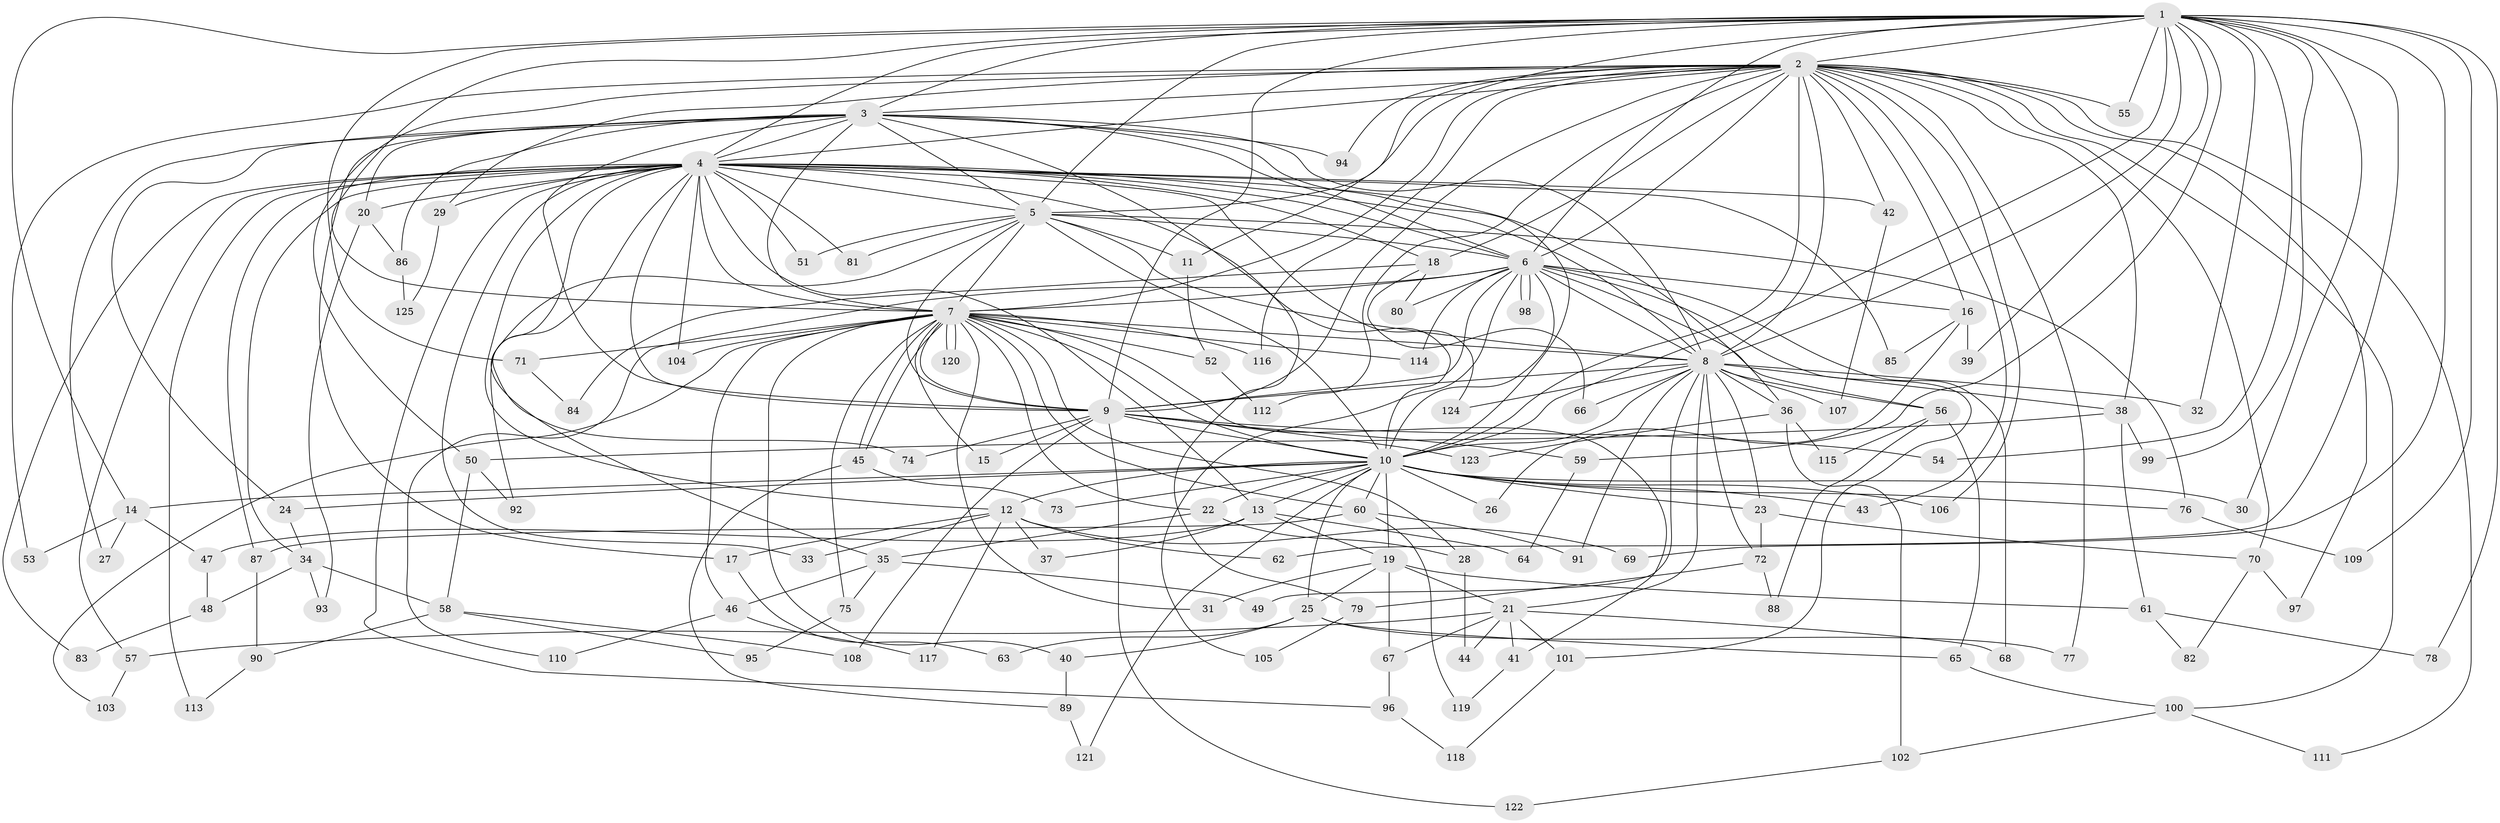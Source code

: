 // coarse degree distribution, {4: 0.16, 18: 0.06, 7: 0.1, 6: 0.06, 5: 0.14, 3: 0.18, 2: 0.12, 13: 0.02, 24: 0.02, 14: 0.02, 8: 0.02, 23: 0.02, 19: 0.02, 16: 0.02, 1: 0.04}
// Generated by graph-tools (version 1.1) at 2025/36/03/04/25 23:36:21]
// undirected, 125 vertices, 275 edges
graph export_dot {
  node [color=gray90,style=filled];
  1;
  2;
  3;
  4;
  5;
  6;
  7;
  8;
  9;
  10;
  11;
  12;
  13;
  14;
  15;
  16;
  17;
  18;
  19;
  20;
  21;
  22;
  23;
  24;
  25;
  26;
  27;
  28;
  29;
  30;
  31;
  32;
  33;
  34;
  35;
  36;
  37;
  38;
  39;
  40;
  41;
  42;
  43;
  44;
  45;
  46;
  47;
  48;
  49;
  50;
  51;
  52;
  53;
  54;
  55;
  56;
  57;
  58;
  59;
  60;
  61;
  62;
  63;
  64;
  65;
  66;
  67;
  68;
  69;
  70;
  71;
  72;
  73;
  74;
  75;
  76;
  77;
  78;
  79;
  80;
  81;
  82;
  83;
  84;
  85;
  86;
  87;
  88;
  89;
  90;
  91;
  92;
  93;
  94;
  95;
  96;
  97;
  98;
  99;
  100;
  101;
  102;
  103;
  104;
  105;
  106;
  107;
  108;
  109;
  110;
  111;
  112;
  113;
  114;
  115;
  116;
  117;
  118;
  119;
  120;
  121;
  122;
  123;
  124;
  125;
  1 -- 2;
  1 -- 3;
  1 -- 4;
  1 -- 5;
  1 -- 6;
  1 -- 7;
  1 -- 8;
  1 -- 9;
  1 -- 10;
  1 -- 11;
  1 -- 14;
  1 -- 30;
  1 -- 32;
  1 -- 39;
  1 -- 54;
  1 -- 55;
  1 -- 59;
  1 -- 62;
  1 -- 69;
  1 -- 71;
  1 -- 78;
  1 -- 99;
  1 -- 109;
  2 -- 3;
  2 -- 4;
  2 -- 5;
  2 -- 6;
  2 -- 7;
  2 -- 8;
  2 -- 9;
  2 -- 10;
  2 -- 16;
  2 -- 18;
  2 -- 29;
  2 -- 38;
  2 -- 42;
  2 -- 43;
  2 -- 50;
  2 -- 53;
  2 -- 55;
  2 -- 70;
  2 -- 77;
  2 -- 94;
  2 -- 97;
  2 -- 100;
  2 -- 106;
  2 -- 111;
  2 -- 112;
  2 -- 116;
  3 -- 4;
  3 -- 5;
  3 -- 6;
  3 -- 7;
  3 -- 8;
  3 -- 9;
  3 -- 10;
  3 -- 17;
  3 -- 20;
  3 -- 24;
  3 -- 27;
  3 -- 79;
  3 -- 86;
  3 -- 94;
  4 -- 5;
  4 -- 6;
  4 -- 7;
  4 -- 8;
  4 -- 9;
  4 -- 10;
  4 -- 12;
  4 -- 13;
  4 -- 18;
  4 -- 20;
  4 -- 29;
  4 -- 33;
  4 -- 34;
  4 -- 36;
  4 -- 42;
  4 -- 51;
  4 -- 57;
  4 -- 74;
  4 -- 81;
  4 -- 83;
  4 -- 85;
  4 -- 87;
  4 -- 92;
  4 -- 96;
  4 -- 104;
  4 -- 113;
  4 -- 124;
  5 -- 6;
  5 -- 7;
  5 -- 8;
  5 -- 9;
  5 -- 10;
  5 -- 11;
  5 -- 35;
  5 -- 51;
  5 -- 76;
  5 -- 81;
  6 -- 7;
  6 -- 8;
  6 -- 9;
  6 -- 10;
  6 -- 16;
  6 -- 56;
  6 -- 68;
  6 -- 80;
  6 -- 98;
  6 -- 98;
  6 -- 101;
  6 -- 105;
  6 -- 110;
  6 -- 114;
  7 -- 8;
  7 -- 9;
  7 -- 10;
  7 -- 15;
  7 -- 22;
  7 -- 28;
  7 -- 31;
  7 -- 40;
  7 -- 41;
  7 -- 45;
  7 -- 45;
  7 -- 46;
  7 -- 52;
  7 -- 60;
  7 -- 71;
  7 -- 75;
  7 -- 103;
  7 -- 104;
  7 -- 114;
  7 -- 116;
  7 -- 120;
  7 -- 120;
  8 -- 9;
  8 -- 10;
  8 -- 21;
  8 -- 23;
  8 -- 32;
  8 -- 36;
  8 -- 38;
  8 -- 49;
  8 -- 56;
  8 -- 66;
  8 -- 72;
  8 -- 91;
  8 -- 107;
  8 -- 124;
  9 -- 10;
  9 -- 15;
  9 -- 54;
  9 -- 59;
  9 -- 74;
  9 -- 108;
  9 -- 122;
  9 -- 123;
  10 -- 12;
  10 -- 13;
  10 -- 14;
  10 -- 19;
  10 -- 22;
  10 -- 23;
  10 -- 24;
  10 -- 25;
  10 -- 26;
  10 -- 30;
  10 -- 43;
  10 -- 60;
  10 -- 73;
  10 -- 76;
  10 -- 106;
  10 -- 121;
  11 -- 52;
  12 -- 17;
  12 -- 33;
  12 -- 37;
  12 -- 62;
  12 -- 69;
  12 -- 117;
  13 -- 19;
  13 -- 37;
  13 -- 47;
  13 -- 64;
  14 -- 27;
  14 -- 47;
  14 -- 53;
  16 -- 26;
  16 -- 39;
  16 -- 85;
  17 -- 63;
  18 -- 66;
  18 -- 80;
  18 -- 84;
  19 -- 21;
  19 -- 25;
  19 -- 31;
  19 -- 61;
  19 -- 67;
  20 -- 86;
  20 -- 93;
  21 -- 41;
  21 -- 44;
  21 -- 57;
  21 -- 67;
  21 -- 68;
  21 -- 101;
  22 -- 28;
  22 -- 35;
  23 -- 70;
  23 -- 72;
  24 -- 34;
  25 -- 40;
  25 -- 63;
  25 -- 65;
  25 -- 77;
  28 -- 44;
  29 -- 125;
  34 -- 48;
  34 -- 58;
  34 -- 93;
  35 -- 46;
  35 -- 49;
  35 -- 75;
  36 -- 102;
  36 -- 115;
  36 -- 123;
  38 -- 50;
  38 -- 61;
  38 -- 99;
  40 -- 89;
  41 -- 119;
  42 -- 107;
  45 -- 73;
  45 -- 89;
  46 -- 110;
  46 -- 117;
  47 -- 48;
  48 -- 83;
  50 -- 58;
  50 -- 92;
  52 -- 112;
  56 -- 65;
  56 -- 88;
  56 -- 115;
  57 -- 103;
  58 -- 90;
  58 -- 95;
  58 -- 108;
  59 -- 64;
  60 -- 87;
  60 -- 91;
  60 -- 119;
  61 -- 78;
  61 -- 82;
  65 -- 100;
  67 -- 96;
  70 -- 82;
  70 -- 97;
  71 -- 84;
  72 -- 79;
  72 -- 88;
  75 -- 95;
  76 -- 109;
  79 -- 105;
  86 -- 125;
  87 -- 90;
  89 -- 121;
  90 -- 113;
  96 -- 118;
  100 -- 102;
  100 -- 111;
  101 -- 118;
  102 -- 122;
}
